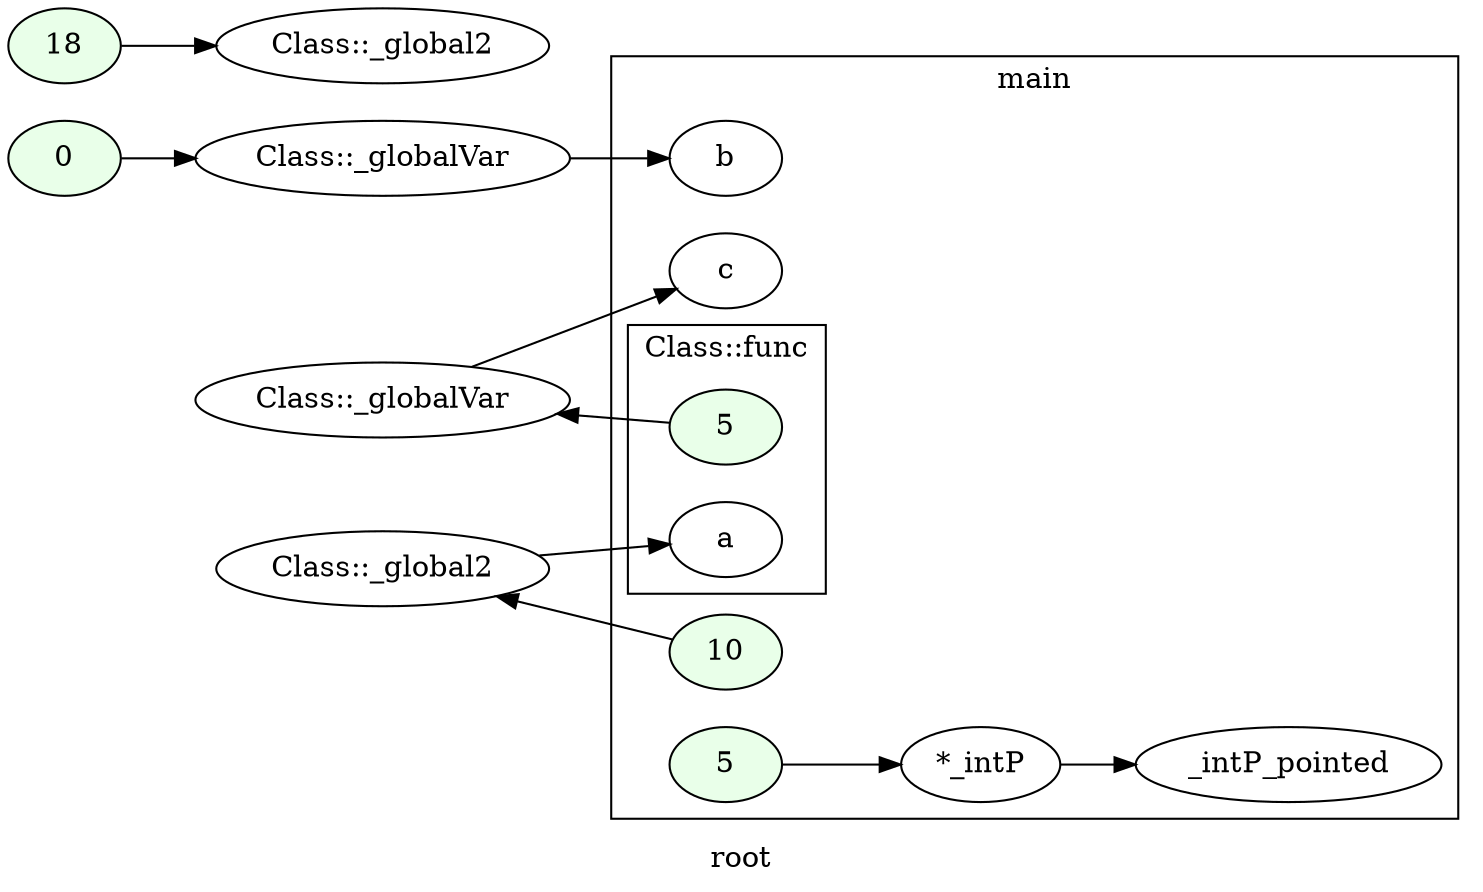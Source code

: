 digraph G
{
rankdir=LR;
label = "root";
	node_000001 [ label = "0", style=filled, fillcolor="#E9FFE9", startinglines=12 ]
	node_000002 [ label = "Class::_globalVar", startingline=12 ]
	node_000003 [ label = "18", style=filled, fillcolor="#E9FFE9", startinglines=13 ]
	node_000004 [ label = "Class::_global2", startingline=13 ]
	node_000023 [ label = "Class::_globalVar", startingline=34 ]
	node_000024 [ label = "Class::_global2", startingline=34 ]
subgraph cluster_1 {
label = "main";
parent = "G";
startinglines = "17_23_23";
	node_000006 [ label = "b", startingline=25 ]
	node_000008 [ label = "10", style=filled, fillcolor="#E9FFE9", startinglines=26 ]
	node_000016 [ label = "c", startingline=28 ]
	node_000019 [ label = "5", style=filled, fillcolor="#E9FFE9", startinglines=33 ]
	node_000020 [ label = "*_intP", startingline=33 ]
	node_000021 [ label = "_intP_pointed", startingline=33 ]
subgraph cluster_2 {
label = "Class::func";
parent = "cluster_1";
startinglines = "25_26_27";
	node_000011 [ label = "a", startingline=19 ]
	node_000013 [ label = "5", style=filled, fillcolor="#E9FFE9", startinglines=20 ]
}
}
	node_000001 -> node_000002
	node_000002 -> node_000006
	node_000003 -> node_000004
	node_000023 -> node_000016
	node_000024 -> node_000011
	node_000008 -> node_000024
	node_000019 -> node_000020
	node_000020 -> node_000021
	node_000013 -> node_000023
}
